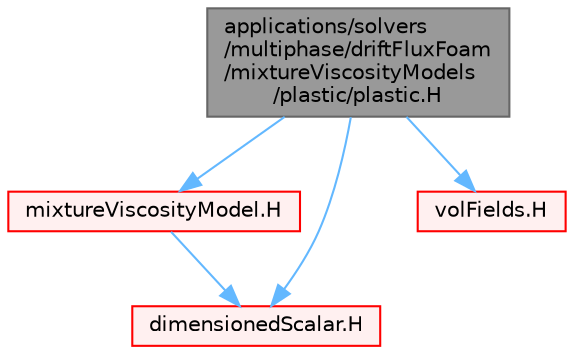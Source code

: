 digraph "applications/solvers/multiphase/driftFluxFoam/mixtureViscosityModels/plastic/plastic.H"
{
 // LATEX_PDF_SIZE
  bgcolor="transparent";
  edge [fontname=Helvetica,fontsize=10,labelfontname=Helvetica,labelfontsize=10];
  node [fontname=Helvetica,fontsize=10,shape=box,height=0.2,width=0.4];
  Node1 [id="Node000001",label="applications/solvers\l/multiphase/driftFluxFoam\l/mixtureViscosityModels\l/plastic/plastic.H",height=0.2,width=0.4,color="gray40", fillcolor="grey60", style="filled", fontcolor="black",tooltip=" "];
  Node1 -> Node2 [id="edge1_Node000001_Node000002",color="steelblue1",style="solid",tooltip=" "];
  Node2 [id="Node000002",label="mixtureViscosityModel.H",height=0.2,width=0.4,color="red", fillcolor="#FFF0F0", style="filled",URL="$mixtureViscosityModel_8H.html",tooltip=" "];
  Node2 -> Node162 [id="edge2_Node000002_Node000162",color="steelblue1",style="solid",tooltip=" "];
  Node162 [id="Node000162",label="dimensionedScalar.H",height=0.2,width=0.4,color="red", fillcolor="#FFF0F0", style="filled",URL="$dimensionedScalar_8H.html",tooltip=" "];
  Node1 -> Node162 [id="edge3_Node000001_Node000162",color="steelblue1",style="solid",tooltip=" "];
  Node1 -> Node223 [id="edge4_Node000001_Node000223",color="steelblue1",style="solid",tooltip=" "];
  Node223 [id="Node000223",label="volFields.H",height=0.2,width=0.4,color="red", fillcolor="#FFF0F0", style="filled",URL="$volFields_8H.html",tooltip=" "];
}
